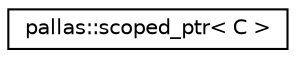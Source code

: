 digraph "Graphical Class Hierarchy"
{
  edge [fontname="Helvetica",fontsize="10",labelfontname="Helvetica",labelfontsize="10"];
  node [fontname="Helvetica",fontsize="10",shape=record];
  rankdir="LR";
  Node1 [label="pallas::scoped_ptr\< C \>",height=0.2,width=0.4,color="black", fillcolor="white", style="filled",URL="$classpallas_1_1scoped__ptr.html"];
}
